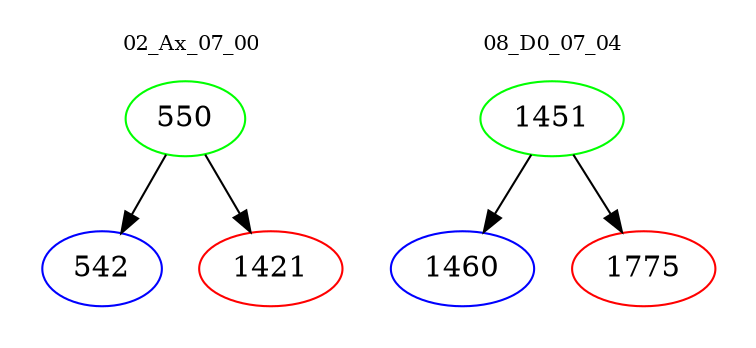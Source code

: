 digraph{
subgraph cluster_0 {
color = white
label = "02_Ax_07_00";
fontsize=10;
T0_550 [label="550", color="green"]
T0_550 -> T0_542 [color="black"]
T0_542 [label="542", color="blue"]
T0_550 -> T0_1421 [color="black"]
T0_1421 [label="1421", color="red"]
}
subgraph cluster_1 {
color = white
label = "08_D0_07_04";
fontsize=10;
T1_1451 [label="1451", color="green"]
T1_1451 -> T1_1460 [color="black"]
T1_1460 [label="1460", color="blue"]
T1_1451 -> T1_1775 [color="black"]
T1_1775 [label="1775", color="red"]
}
}
